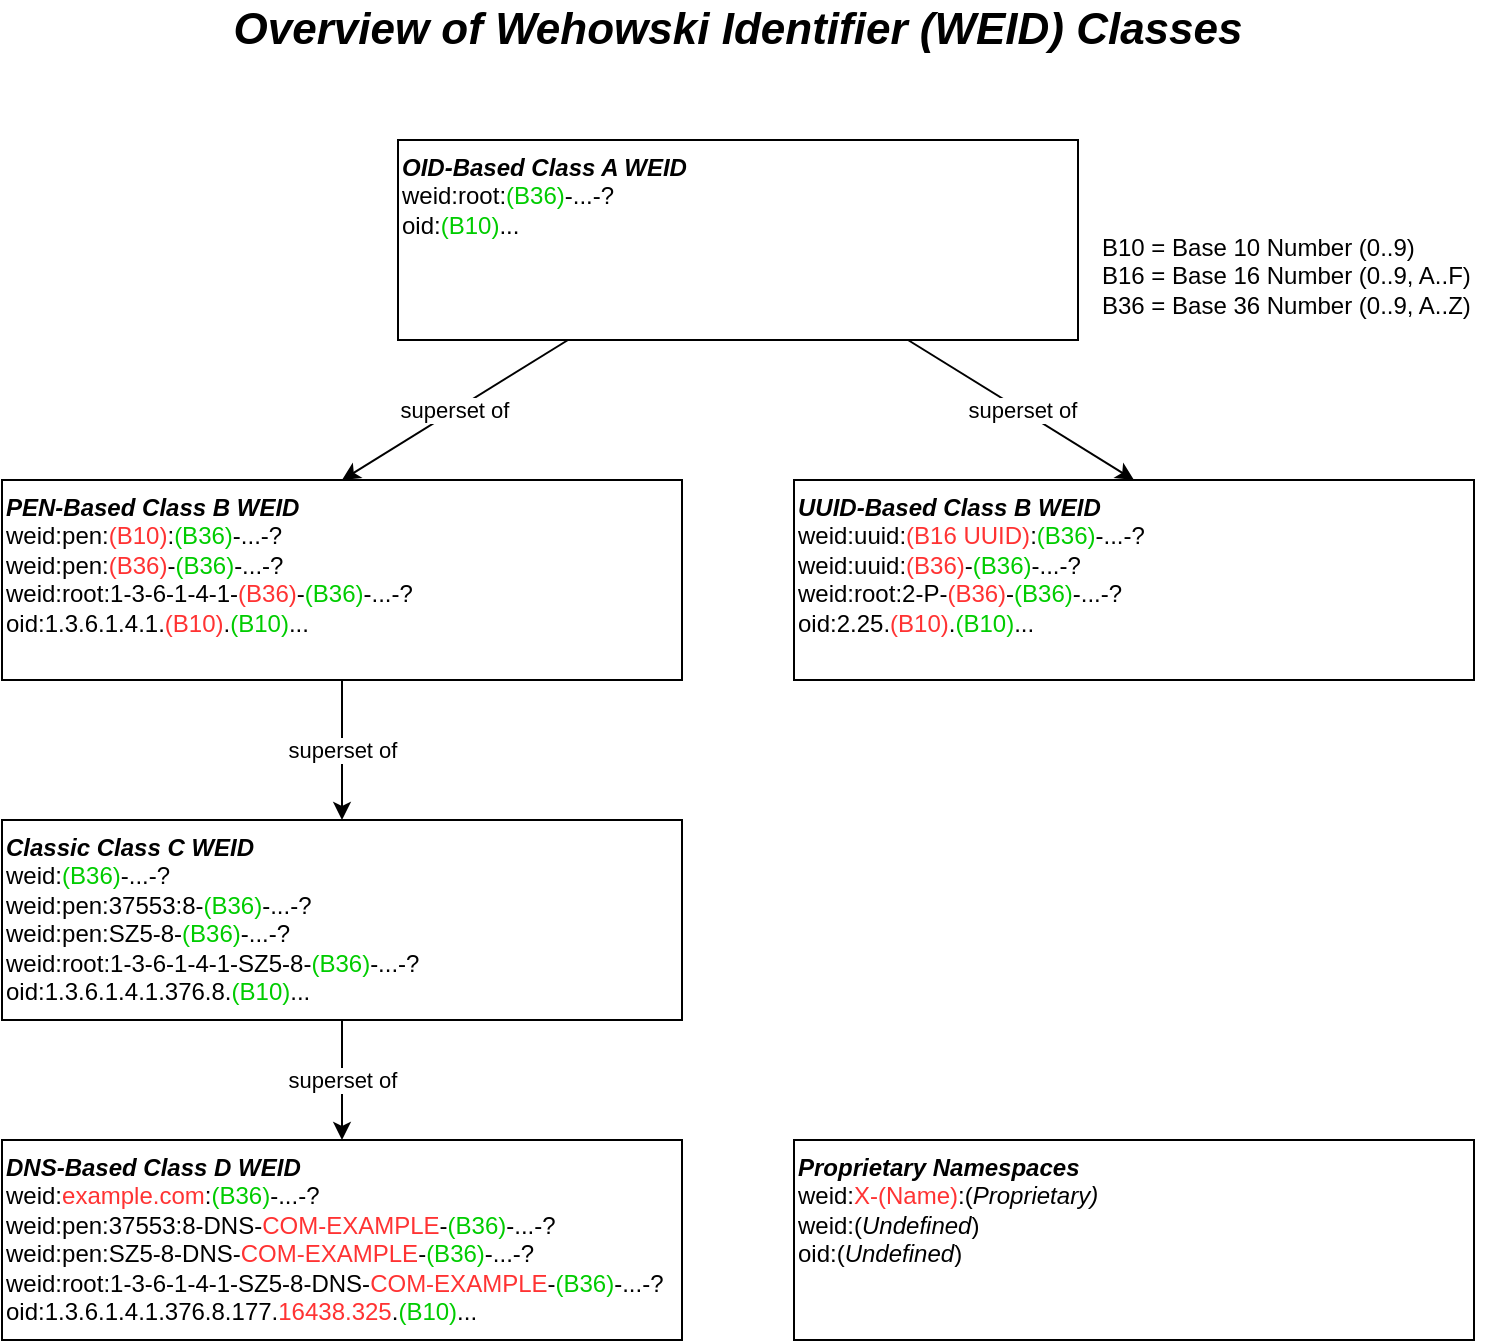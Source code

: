 <mxfile version="26.0.8">
  <diagram name="Seite-1" id="N4Hk6L6VlHu097rjAEjt">
    <mxGraphModel dx="763" dy="1566" grid="1" gridSize="10" guides="1" tooltips="1" connect="1" arrows="1" fold="1" page="1" pageScale="1" pageWidth="827" pageHeight="1169" math="0" shadow="0">
      <root>
        <mxCell id="0" />
        <mxCell id="1" parent="0" />
        <mxCell id="GoeE4i76lrTlupw1m3yI-13" value="superset of" style="edgeStyle=orthogonalEdgeStyle;rounded=0;orthogonalLoop=1;jettySize=auto;html=1;entryX=0.5;entryY=0;entryDx=0;entryDy=0;" edge="1" parent="1" source="GoeE4i76lrTlupw1m3yI-2" target="GoeE4i76lrTlupw1m3yI-7">
          <mxGeometry relative="1" as="geometry" />
        </mxCell>
        <mxCell id="GoeE4i76lrTlupw1m3yI-2" value="&lt;b&gt;&lt;i&gt;Classic Class C WEID&lt;/i&gt;&lt;/b&gt;&lt;div&gt;weid:&lt;font style=&quot;color: rgb(0, 204, 0);&quot;&gt;(B36)&lt;/font&gt;-...-?&lt;div&gt;weid:pen:37553:8-&lt;font style=&quot;color: rgb(0, 204, 0);&quot;&gt;(B36)&lt;/font&gt;-...-?&lt;/div&gt;&lt;div&gt;weid:pen:SZ5-8-&lt;font style=&quot;color: rgb(0, 204, 0);&quot;&gt;(B36)&lt;/font&gt;-...-?&lt;/div&gt;&lt;div&gt;&lt;span style=&quot;background-color: transparent; color: light-dark(rgb(0, 0, 0), rgb(255, 255, 255));&quot;&gt;weid:root:1-3-6-1-4-1-SZ5-8-&lt;/span&gt;&lt;span style=&quot;background-color: transparent;&quot;&gt;&lt;font style=&quot;color: light-dark(rgb(0, 204, 0), rgb(255, 255, 255));&quot;&gt;(B36)&lt;/font&gt;&lt;/span&gt;&lt;span style=&quot;background-color: transparent; color: light-dark(rgb(0, 0, 0), rgb(255, 255, 255));&quot;&gt;-...-?&lt;/span&gt;&lt;/div&gt;&lt;div&gt;oid:&lt;span style=&quot;background-color: transparent; color: light-dark(rgb(0, 0, 0), rgb(255, 255, 255));&quot;&gt;1.3.6.1.4.1.376.8.&lt;/span&gt;&lt;span style=&quot;background-color: transparent;&quot;&gt;&lt;font style=&quot;color: light-dark(rgb(0, 204, 0), rgb(255, 255, 255));&quot;&gt;(B10)&lt;/font&gt;&lt;/span&gt;&lt;span style=&quot;background-color: transparent; color: light-dark(rgb(0, 0, 0), rgb(255, 255, 255));&quot;&gt;...&lt;/span&gt;&lt;/div&gt;&lt;/div&gt;" style="rounded=0;whiteSpace=wrap;html=1;align=left;verticalAlign=top;" vertex="1" parent="1">
          <mxGeometry x="72" y="100" width="340" height="100" as="geometry" />
        </mxCell>
        <mxCell id="GoeE4i76lrTlupw1m3yI-12" value="superset of" style="edgeStyle=orthogonalEdgeStyle;rounded=0;orthogonalLoop=1;jettySize=auto;html=1;entryX=0.5;entryY=0;entryDx=0;entryDy=0;" edge="1" parent="1" source="GoeE4i76lrTlupw1m3yI-4" target="GoeE4i76lrTlupw1m3yI-2">
          <mxGeometry relative="1" as="geometry" />
        </mxCell>
        <mxCell id="GoeE4i76lrTlupw1m3yI-4" value="&lt;div&gt;&lt;b&gt;&lt;i&gt;PEN-Based Class B WEID&lt;/i&gt;&lt;/b&gt;&lt;/div&gt;&lt;div&gt;weid:pen:&lt;font style=&quot;color: rgb(255, 51, 51);&quot;&gt;(B10)&lt;/font&gt;:&lt;font style=&quot;color: rgb(0, 204, 0);&quot;&gt;(B36)&lt;/font&gt;-...-?&lt;/div&gt;&lt;div&gt;weid:pen:&lt;font style=&quot;color: rgb(255, 51, 51);&quot;&gt;(B36)&lt;/font&gt;-&lt;font style=&quot;color: rgb(0, 204, 0);&quot;&gt;(B36)&lt;/font&gt;-...-?&lt;/div&gt;&lt;div&gt;weid:root:1-3-6-1-4-1-&lt;font style=&quot;color: rgb(255, 51, 51);&quot;&gt;(B36)&lt;/font&gt;-&lt;font style=&quot;color: rgb(0, 204, 0);&quot;&gt;(B36)&lt;/font&gt;-...-?&lt;/div&gt;&lt;div&gt;oid:&lt;span style=&quot;background-color: transparent; color: light-dark(rgb(0, 0, 0), rgb(255, 255, 255));&quot;&gt;1.3.6.1.4.1.&lt;/span&gt;&lt;span style=&quot;background-color: transparent;&quot;&gt;&lt;font style=&quot;color: light-dark(rgb(255, 51, 51), rgb(255, 255, 255));&quot;&gt;(B10)&lt;/font&gt;&lt;/span&gt;&lt;span style=&quot;background-color: transparent; color: light-dark(rgb(0, 0, 0), rgb(255, 255, 255));&quot;&gt;.&lt;/span&gt;&lt;span style=&quot;background-color: transparent;&quot;&gt;&lt;font style=&quot;color: light-dark(rgb(0, 204, 0), rgb(255, 255, 255));&quot;&gt;(B10)&lt;/font&gt;&lt;/span&gt;&lt;span style=&quot;background-color: transparent; color: light-dark(rgb(0, 0, 0), rgb(255, 255, 255));&quot;&gt;...&lt;/span&gt;&lt;/div&gt;" style="rounded=0;whiteSpace=wrap;html=1;align=left;verticalAlign=top;" vertex="1" parent="1">
          <mxGeometry x="72" y="-70" width="340" height="100" as="geometry" />
        </mxCell>
        <mxCell id="GoeE4i76lrTlupw1m3yI-10" value="superset of" style="rounded=0;orthogonalLoop=1;jettySize=auto;html=1;entryX=0.5;entryY=0;entryDx=0;entryDy=0;exitX=0.25;exitY=1;exitDx=0;exitDy=0;" edge="1" parent="1" source="GoeE4i76lrTlupw1m3yI-5" target="GoeE4i76lrTlupw1m3yI-4">
          <mxGeometry relative="1" as="geometry" />
        </mxCell>
        <mxCell id="GoeE4i76lrTlupw1m3yI-11" value="superset of" style="rounded=0;orthogonalLoop=1;jettySize=auto;html=1;exitX=0.75;exitY=1;exitDx=0;exitDy=0;entryX=0.5;entryY=0;entryDx=0;entryDy=0;" edge="1" parent="1" source="GoeE4i76lrTlupw1m3yI-5" target="GoeE4i76lrTlupw1m3yI-6">
          <mxGeometry relative="1" as="geometry" />
        </mxCell>
        <mxCell id="GoeE4i76lrTlupw1m3yI-5" value="&lt;div&gt;&lt;span style=&quot;background-color: transparent; color: light-dark(rgb(0, 0, 0), rgb(255, 255, 255));&quot;&gt;&lt;b&gt;&lt;i&gt;OID-Based Class A WEID&lt;/i&gt;&lt;/b&gt;&lt;/span&gt;&lt;/div&gt;&lt;div&gt;&lt;span style=&quot;background-color: transparent; color: light-dark(rgb(0, 0, 0), rgb(255, 255, 255));&quot;&gt;weid:root:&lt;/span&gt;&lt;span style=&quot;background-color: transparent;&quot;&gt;&lt;font style=&quot;color: light-dark(rgb(0, 204, 0), rgb(255, 255, 255));&quot;&gt;(B36)&lt;/font&gt;&lt;/span&gt;&lt;span style=&quot;background-color: transparent; color: light-dark(rgb(0, 0, 0), rgb(255, 255, 255));&quot;&gt;-...-?&lt;/span&gt;&lt;/div&gt;&lt;div&gt;oid:&lt;span style=&quot;background-color: transparent;&quot;&gt;&lt;font style=&quot;color: light-dark(rgb(0, 204, 0), rgb(255, 255, 255));&quot;&gt;(B10)&lt;/font&gt;&lt;/span&gt;&lt;span style=&quot;background-color: transparent; color: light-dark(rgb(0, 0, 0), rgb(255, 255, 255));&quot;&gt;...&lt;/span&gt;&lt;/div&gt;" style="rounded=0;whiteSpace=wrap;html=1;align=left;verticalAlign=top;" vertex="1" parent="1">
          <mxGeometry x="270" y="-240" width="340" height="100" as="geometry" />
        </mxCell>
        <mxCell id="GoeE4i76lrTlupw1m3yI-6" value="&lt;div&gt;&lt;span style=&quot;background-color: transparent; color: light-dark(rgb(0, 0, 0), rgb(255, 255, 255));&quot;&gt;&lt;b&gt;&lt;i&gt;UUID-Based Class B WEID&lt;/i&gt;&lt;/b&gt;&lt;/span&gt;&lt;/div&gt;&lt;div&gt;&lt;span style=&quot;background-color: transparent; color: light-dark(rgb(0, 0, 0), rgb(255, 255, 255));&quot;&gt;weid:uuid:&lt;/span&gt;&lt;span style=&quot;background-color: transparent;&quot;&gt;&lt;font style=&quot;color: light-dark(rgb(255, 51, 51), rgb(255, 255, 255));&quot;&gt;(B16 UUID)&lt;/font&gt;&lt;/span&gt;&lt;span style=&quot;background-color: transparent; color: light-dark(rgb(0, 0, 0), rgb(255, 255, 255));&quot;&gt;:&lt;/span&gt;&lt;span style=&quot;background-color: transparent;&quot;&gt;&lt;font style=&quot;color: light-dark(rgb(0, 204, 0), rgb(255, 255, 255));&quot;&gt;(B36)&lt;/font&gt;&lt;/span&gt;&lt;span style=&quot;background-color: transparent; color: light-dark(rgb(0, 0, 0), rgb(255, 255, 255));&quot;&gt;-...-?&lt;/span&gt;&lt;/div&gt;&lt;div&gt;&lt;span style=&quot;background-color: transparent; color: light-dark(rgb(0, 0, 0), rgb(255, 255, 255));&quot;&gt;weid:uuid:&lt;/span&gt;&lt;span style=&quot;background-color: transparent;&quot;&gt;&lt;font style=&quot;color: light-dark(rgb(255, 51, 51), rgb(255, 255, 255));&quot;&gt;(B36)&lt;/font&gt;&lt;/span&gt;&lt;span style=&quot;background-color: transparent; color: light-dark(rgb(0, 0, 0), rgb(255, 255, 255));&quot;&gt;-&lt;/span&gt;&lt;span style=&quot;background-color: transparent;&quot;&gt;&lt;font style=&quot;color: light-dark(rgb(0, 204, 0), rgb(255, 255, 255));&quot;&gt;(B36)&lt;/font&gt;&lt;/span&gt;&lt;span style=&quot;background-color: transparent; color: light-dark(rgb(0, 0, 0), rgb(255, 255, 255));&quot;&gt;-...-?&lt;/span&gt;&lt;/div&gt;&lt;div&gt;&lt;span style=&quot;background-color: transparent; color: light-dark(rgb(0, 0, 0), rgb(255, 255, 255));&quot;&gt;weid:root:2-P-&lt;/span&gt;&lt;span style=&quot;background-color: transparent;&quot;&gt;&lt;font style=&quot;color: light-dark(rgb(255, 51, 51), rgb(255, 255, 255));&quot;&gt;(B36)&lt;/font&gt;&lt;/span&gt;&lt;span style=&quot;background-color: transparent; color: light-dark(rgb(0, 0, 0), rgb(255, 255, 255));&quot;&gt;-&lt;/span&gt;&lt;span style=&quot;background-color: transparent;&quot;&gt;&lt;font style=&quot;color: light-dark(rgb(0, 204, 0), rgb(255, 255, 255));&quot;&gt;(B36)&lt;/font&gt;&lt;/span&gt;&lt;span style=&quot;background-color: transparent; color: light-dark(rgb(0, 0, 0), rgb(255, 255, 255));&quot;&gt;-...-?&lt;/span&gt;&lt;/div&gt;&lt;div&gt;oid:2.25.&lt;span style=&quot;background-color: transparent;&quot;&gt;&lt;font style=&quot;color: light-dark(rgb(255, 51, 51), rgb(255, 255, 255));&quot;&gt;(B10)&lt;/font&gt;&lt;/span&gt;&lt;span style=&quot;background-color: transparent; color: light-dark(rgb(0, 0, 0), rgb(255, 255, 255));&quot;&gt;.&lt;/span&gt;&lt;span style=&quot;background-color: transparent;&quot;&gt;&lt;font style=&quot;color: light-dark(rgb(0, 204, 0), rgb(255, 255, 255));&quot;&gt;(B10)&lt;/font&gt;&lt;/span&gt;&lt;span style=&quot;background-color: transparent; color: light-dark(rgb(0, 0, 0), rgb(255, 255, 255));&quot;&gt;...&lt;/span&gt;&lt;/div&gt;" style="rounded=0;whiteSpace=wrap;html=1;align=left;verticalAlign=top;" vertex="1" parent="1">
          <mxGeometry x="468" y="-70" width="340" height="100" as="geometry" />
        </mxCell>
        <mxCell id="GoeE4i76lrTlupw1m3yI-7" value="&lt;b&gt;&lt;i&gt;DNS-Based Class D WEID&lt;/i&gt;&lt;/b&gt;&lt;div&gt;weid:&lt;font style=&quot;color: rgb(255, 51, 51);&quot;&gt;example.com&lt;/font&gt;:&lt;font style=&quot;color: rgb(0, 204, 0);&quot;&gt;(B36)&lt;/font&gt;-...-?&lt;div&gt;weid:pen:37553:8-DNS-&lt;font style=&quot;color: rgb(255, 51, 51);&quot;&gt;COM-EXAMPLE&lt;/font&gt;-&lt;font style=&quot;color: rgb(0, 204, 0);&quot;&gt;(B36)&lt;/font&gt;-...-?&lt;/div&gt;&lt;div&gt;weid:pen:SZ5-8-DNS-&lt;font style=&quot;color: rgb(255, 51, 51);&quot;&gt;COM-EXAMPLE&lt;/font&gt;-&lt;font style=&quot;color: rgb(0, 204, 0);&quot;&gt;(B36)&lt;/font&gt;-...-?&lt;/div&gt;&lt;div&gt;&lt;span style=&quot;background-color: transparent; color: light-dark(rgb(0, 0, 0), rgb(255, 255, 255));&quot;&gt;weid:root:1-3-6-1-4-1-SZ5-8-DNS-&lt;/span&gt;&lt;span style=&quot;background-color: transparent;&quot;&gt;&lt;font style=&quot;color: light-dark(rgb(255, 51, 51), rgb(255, 255, 255));&quot;&gt;COM-EXAMPLE&lt;/font&gt;&lt;/span&gt;&lt;span style=&quot;background-color: transparent; color: light-dark(rgb(0, 0, 0), rgb(255, 255, 255));&quot;&gt;-&lt;/span&gt;&lt;span style=&quot;background-color: transparent;&quot;&gt;&lt;font style=&quot;color: light-dark(rgb(0, 204, 0), rgb(255, 255, 255));&quot;&gt;(B36)&lt;/font&gt;&lt;/span&gt;&lt;span style=&quot;background-color: transparent; color: light-dark(rgb(0, 0, 0), rgb(255, 255, 255));&quot;&gt;-...-?&lt;/span&gt;&lt;/div&gt;&lt;div&gt;oid:&lt;span style=&quot;background-color: transparent; color: light-dark(rgb(0, 0, 0), rgb(255, 255, 255));&quot;&gt;1.3.6.1.4.1.376.8.177.&lt;/span&gt;&lt;span style=&quot;background-color: transparent;&quot;&gt;&lt;font style=&quot;color: rgb(255, 51, 51);&quot;&gt;16438.325&lt;/font&gt;&lt;/span&gt;&lt;span style=&quot;background-color: transparent; color: light-dark(rgb(0, 0, 0), rgb(255, 255, 255));&quot;&gt;.&lt;/span&gt;&lt;span style=&quot;background-color: transparent;&quot;&gt;&lt;font style=&quot;color: light-dark(rgb(0, 204, 0), rgb(255, 255, 255));&quot;&gt;(B10)&lt;/font&gt;&lt;/span&gt;&lt;span style=&quot;background-color: transparent; color: light-dark(rgb(0, 0, 0), rgb(255, 255, 255));&quot;&gt;...&lt;/span&gt;&lt;/div&gt;&lt;/div&gt;" style="rounded=0;whiteSpace=wrap;html=1;align=left;verticalAlign=top;" vertex="1" parent="1">
          <mxGeometry x="72" y="260" width="340" height="100" as="geometry" />
        </mxCell>
        <mxCell id="GoeE4i76lrTlupw1m3yI-15" value="&lt;font style=&quot;font-size: 22px;&quot;&gt;&lt;i&gt;&lt;b&gt;Overview of Wehowski Identifier (WEID) Classes&lt;/b&gt;&lt;/i&gt;&lt;/font&gt;" style="text;html=1;align=center;verticalAlign=middle;whiteSpace=wrap;rounded=0;" vertex="1" parent="1">
          <mxGeometry x="80" y="-310" width="720" height="30" as="geometry" />
        </mxCell>
        <mxCell id="GoeE4i76lrTlupw1m3yI-16" value="&lt;b&gt;&lt;i&gt;Proprietary Namespaces&lt;/i&gt;&lt;/b&gt;&lt;br&gt;&lt;div&gt;weid:&lt;font style=&quot;color: rgb(255, 51, 51);&quot;&gt;&lt;font style=&quot;color: rgb(255, 51, 51);&quot;&gt;X-(Name)&lt;/font&gt;&lt;/font&gt;:(&lt;span style=&quot;background-color: transparent; color: light-dark(rgb(0, 0, 0), rgb(255, 255, 255));&quot;&gt;&lt;i&gt;Proprietary&lt;/i&gt;&lt;span style=&quot;font-style: italic;&quot;&gt;)&lt;/span&gt;&lt;/span&gt;&lt;/div&gt;&lt;div&gt;&lt;div&gt;weid:(&lt;i&gt;Undefined&lt;/i&gt;)&lt;/div&gt;&lt;div&gt;&lt;span style=&quot;background-color: transparent; color: light-dark(rgb(0, 0, 0), rgb(255, 255, 255));&quot;&gt;oid:(&lt;/span&gt;&lt;i&gt;Undefined&lt;/i&gt;&lt;span style=&quot;background-color: transparent; color: light-dark(rgb(0, 0, 0), rgb(255, 255, 255));&quot;&gt;)&lt;/span&gt;&lt;/div&gt;&lt;/div&gt;" style="rounded=0;whiteSpace=wrap;html=1;align=left;verticalAlign=top;" vertex="1" parent="1">
          <mxGeometry x="468" y="260" width="340" height="100" as="geometry" />
        </mxCell>
        <mxCell id="GoeE4i76lrTlupw1m3yI-18" value="B10 = Base 10 Number (0..9)&lt;div&gt;B16 = Base 16 Number (0..9, A..F)&lt;br&gt;&lt;div&gt;B36 = Base 36 Number (0..9, A..Z)&lt;/div&gt;&lt;/div&gt;" style="text;html=1;align=left;verticalAlign=top;whiteSpace=wrap;rounded=0;" vertex="1" parent="1">
          <mxGeometry x="620" y="-200" width="200" height="50" as="geometry" />
        </mxCell>
      </root>
    </mxGraphModel>
  </diagram>
</mxfile>
